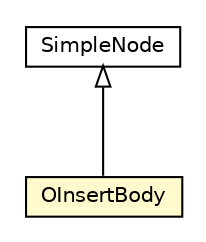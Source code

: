 #!/usr/local/bin/dot
#
# Class diagram 
# Generated by UMLGraph version R5_6-24-gf6e263 (http://www.umlgraph.org/)
#

digraph G {
	edge [fontname="Helvetica",fontsize=10,labelfontname="Helvetica",labelfontsize=10];
	node [fontname="Helvetica",fontsize=10,shape=plaintext];
	nodesep=0.25;
	ranksep=0.5;
	// com.orientechnologies.orient.core.sql.parser.OInsertBody
	c3930079 [label=<<table title="com.orientechnologies.orient.core.sql.parser.OInsertBody" border="0" cellborder="1" cellspacing="0" cellpadding="2" port="p" bgcolor="lemonChiffon" href="./OInsertBody.html">
		<tr><td><table border="0" cellspacing="0" cellpadding="1">
<tr><td align="center" balign="center"> OInsertBody </td></tr>
		</table></td></tr>
		</table>>, URL="./OInsertBody.html", fontname="Helvetica", fontcolor="black", fontsize=10.0];
	// com.orientechnologies.orient.core.sql.parser.SimpleNode
	c3930143 [label=<<table title="com.orientechnologies.orient.core.sql.parser.SimpleNode" border="0" cellborder="1" cellspacing="0" cellpadding="2" port="p" href="./SimpleNode.html">
		<tr><td><table border="0" cellspacing="0" cellpadding="1">
<tr><td align="center" balign="center"> SimpleNode </td></tr>
		</table></td></tr>
		</table>>, URL="./SimpleNode.html", fontname="Helvetica", fontcolor="black", fontsize=10.0];
	//com.orientechnologies.orient.core.sql.parser.OInsertBody extends com.orientechnologies.orient.core.sql.parser.SimpleNode
	c3930143:p -> c3930079:p [dir=back,arrowtail=empty];
}


